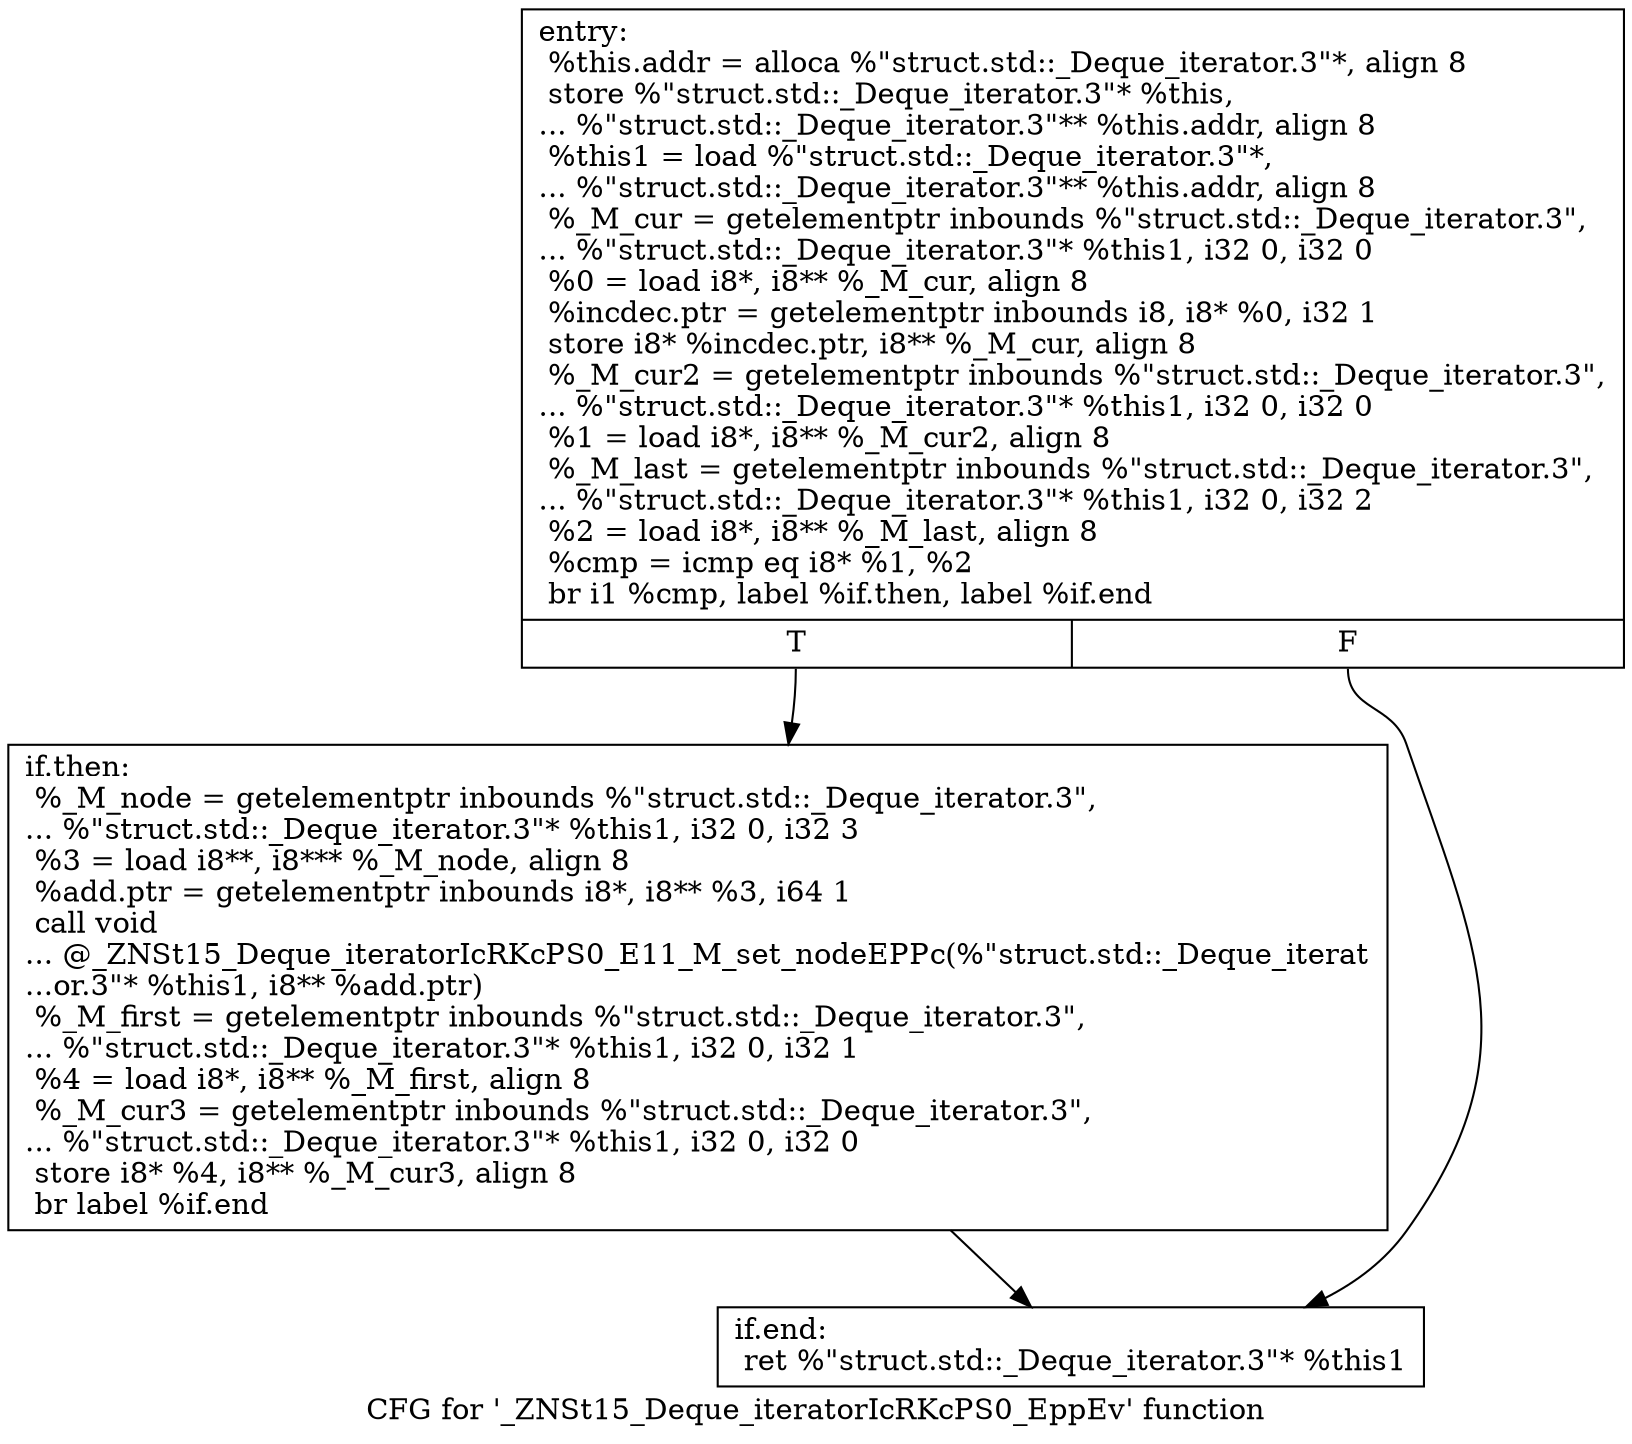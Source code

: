 digraph "CFG for '_ZNSt15_Deque_iteratorIcRKcPS0_EppEv' function" {
	label="CFG for '_ZNSt15_Deque_iteratorIcRKcPS0_EppEv' function";

	Node0x6ba14f0 [shape=record,label="{entry:\l  %this.addr = alloca %\"struct.std::_Deque_iterator.3\"*, align 8\l  store %\"struct.std::_Deque_iterator.3\"* %this,\l... %\"struct.std::_Deque_iterator.3\"** %this.addr, align 8\l  %this1 = load %\"struct.std::_Deque_iterator.3\"*,\l... %\"struct.std::_Deque_iterator.3\"** %this.addr, align 8\l  %_M_cur = getelementptr inbounds %\"struct.std::_Deque_iterator.3\",\l... %\"struct.std::_Deque_iterator.3\"* %this1, i32 0, i32 0\l  %0 = load i8*, i8** %_M_cur, align 8\l  %incdec.ptr = getelementptr inbounds i8, i8* %0, i32 1\l  store i8* %incdec.ptr, i8** %_M_cur, align 8\l  %_M_cur2 = getelementptr inbounds %\"struct.std::_Deque_iterator.3\",\l... %\"struct.std::_Deque_iterator.3\"* %this1, i32 0, i32 0\l  %1 = load i8*, i8** %_M_cur2, align 8\l  %_M_last = getelementptr inbounds %\"struct.std::_Deque_iterator.3\",\l... %\"struct.std::_Deque_iterator.3\"* %this1, i32 0, i32 2\l  %2 = load i8*, i8** %_M_last, align 8\l  %cmp = icmp eq i8* %1, %2\l  br i1 %cmp, label %if.then, label %if.end\l|{<s0>T|<s1>F}}"];
	Node0x6ba14f0:s0 -> Node0x6ba1b20;
	Node0x6ba14f0:s1 -> Node0x6ba1bf0;
	Node0x6ba1b20 [shape=record,label="{if.then:                                          \l  %_M_node = getelementptr inbounds %\"struct.std::_Deque_iterator.3\",\l... %\"struct.std::_Deque_iterator.3\"* %this1, i32 0, i32 3\l  %3 = load i8**, i8*** %_M_node, align 8\l  %add.ptr = getelementptr inbounds i8*, i8** %3, i64 1\l  call void\l... @_ZNSt15_Deque_iteratorIcRKcPS0_E11_M_set_nodeEPPc(%\"struct.std::_Deque_iterat\l...or.3\"* %this1, i8** %add.ptr)\l  %_M_first = getelementptr inbounds %\"struct.std::_Deque_iterator.3\",\l... %\"struct.std::_Deque_iterator.3\"* %this1, i32 0, i32 1\l  %4 = load i8*, i8** %_M_first, align 8\l  %_M_cur3 = getelementptr inbounds %\"struct.std::_Deque_iterator.3\",\l... %\"struct.std::_Deque_iterator.3\"* %this1, i32 0, i32 0\l  store i8* %4, i8** %_M_cur3, align 8\l  br label %if.end\l}"];
	Node0x6ba1b20 -> Node0x6ba1bf0;
	Node0x6ba1bf0 [shape=record,label="{if.end:                                           \l  ret %\"struct.std::_Deque_iterator.3\"* %this1\l}"];
}
